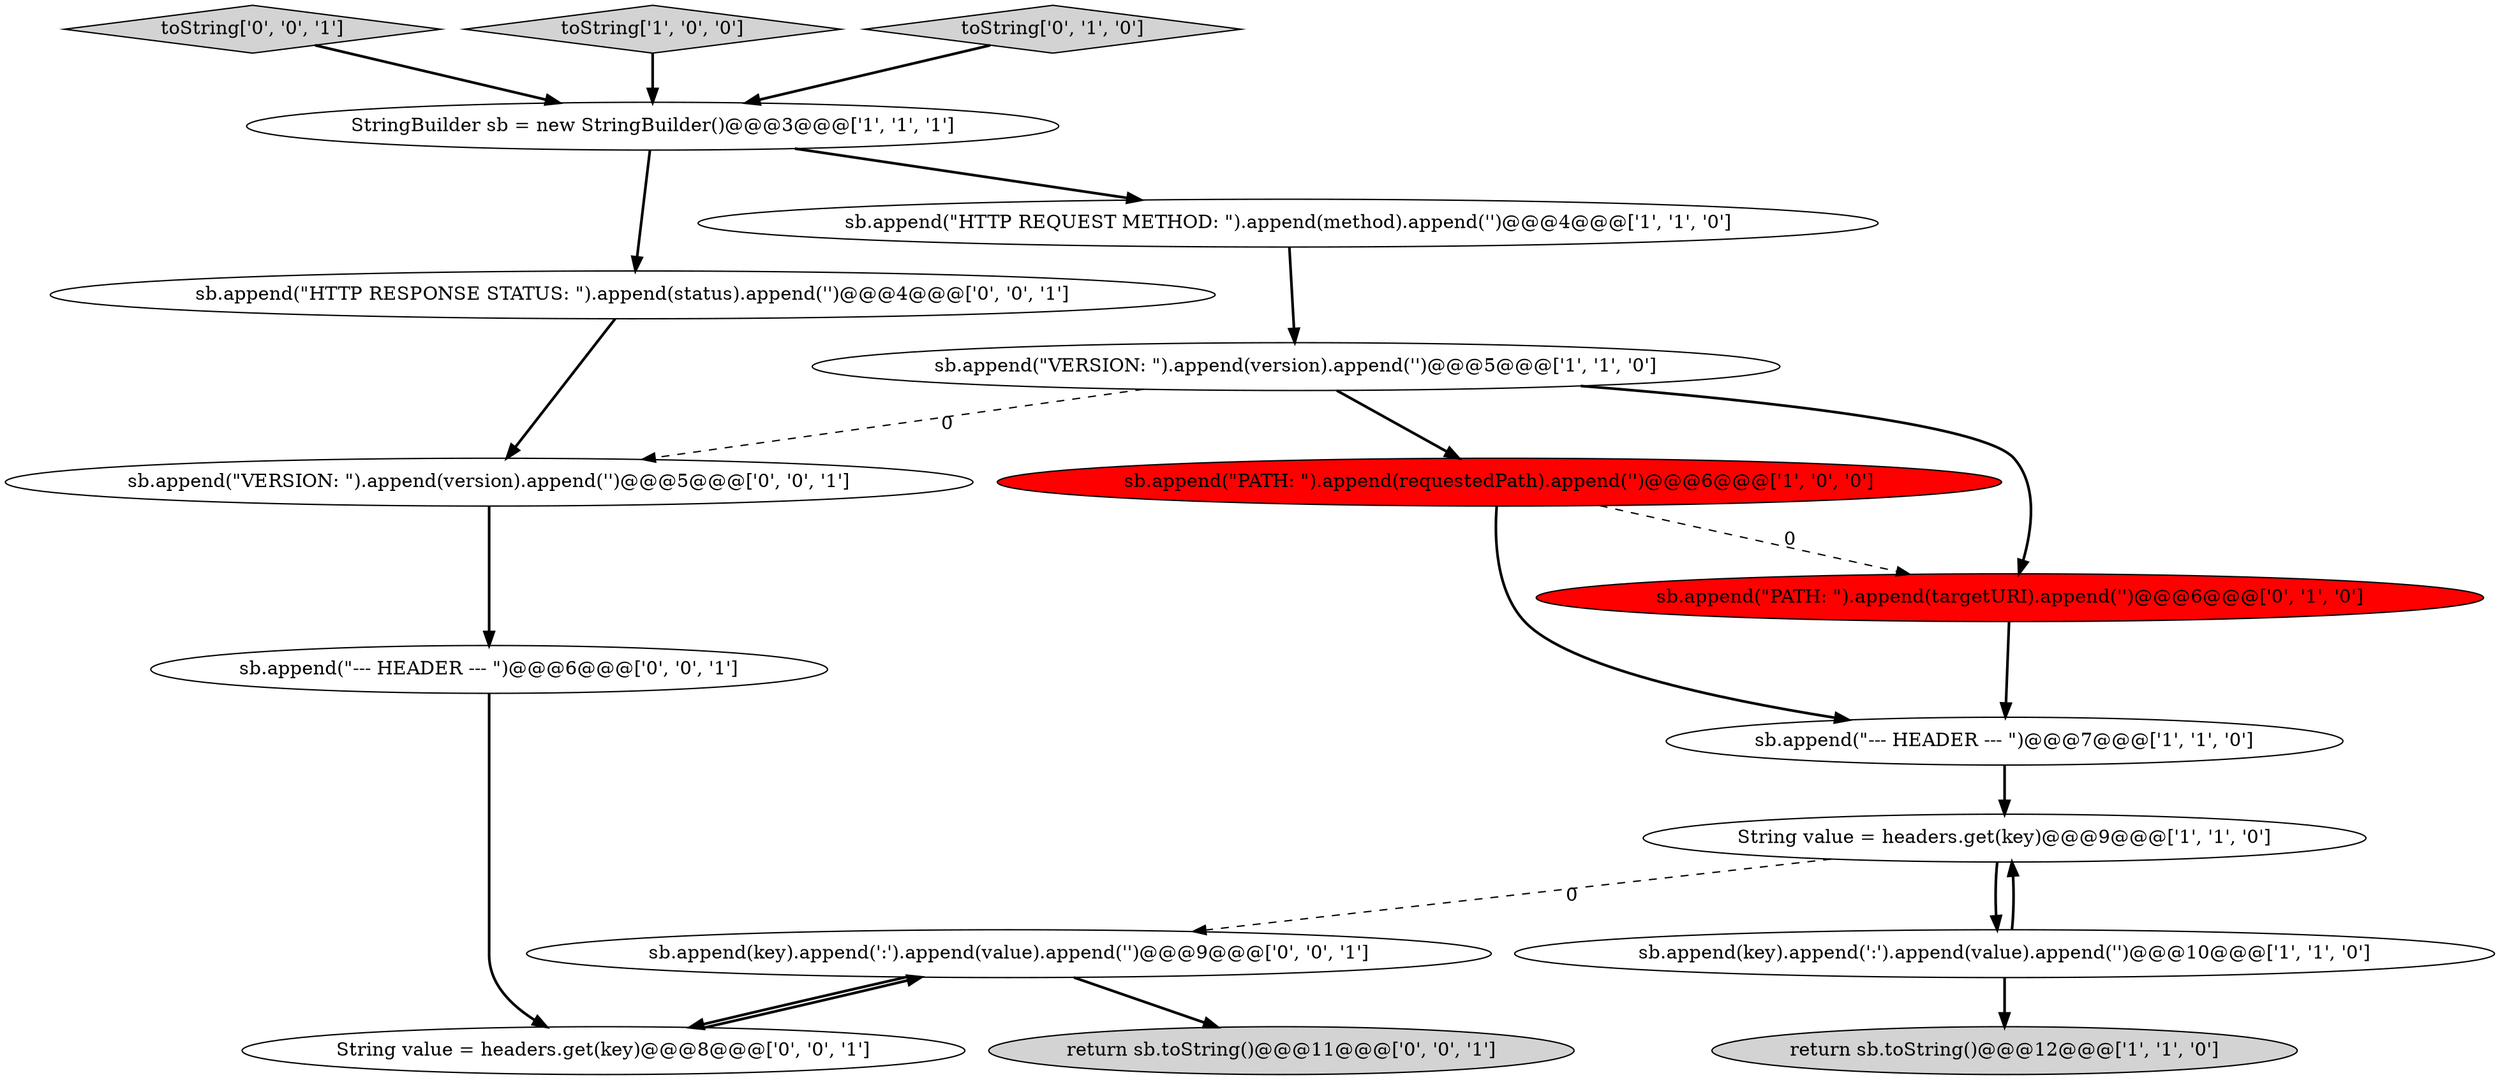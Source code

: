 digraph {
4 [style = filled, label = "String value = headers.get(key)@@@9@@@['1', '1', '0']", fillcolor = white, shape = ellipse image = "AAA0AAABBB1BBB"];
14 [style = filled, label = "toString['0', '0', '1']", fillcolor = lightgray, shape = diamond image = "AAA0AAABBB3BBB"];
12 [style = filled, label = "return sb.toString()@@@11@@@['0', '0', '1']", fillcolor = lightgray, shape = ellipse image = "AAA0AAABBB3BBB"];
7 [style = filled, label = "sb.append(\"PATH: \").append(requestedPath).append('')@@@6@@@['1', '0', '0']", fillcolor = red, shape = ellipse image = "AAA1AAABBB1BBB"];
1 [style = filled, label = "toString['1', '0', '0']", fillcolor = lightgray, shape = diamond image = "AAA0AAABBB1BBB"];
8 [style = filled, label = "sb.append(\"--- HEADER --- \")@@@7@@@['1', '1', '0']", fillcolor = white, shape = ellipse image = "AAA0AAABBB1BBB"];
2 [style = filled, label = "sb.append(\"HTTP REQUEST METHOD: \").append(method).append('')@@@4@@@['1', '1', '0']", fillcolor = white, shape = ellipse image = "AAA0AAABBB1BBB"];
0 [style = filled, label = "sb.append(key).append(':').append(value).append('')@@@10@@@['1', '1', '0']", fillcolor = white, shape = ellipse image = "AAA0AAABBB1BBB"];
3 [style = filled, label = "sb.append(\"VERSION: \").append(version).append('')@@@5@@@['1', '1', '0']", fillcolor = white, shape = ellipse image = "AAA0AAABBB1BBB"];
11 [style = filled, label = "sb.append(\"HTTP RESPONSE STATUS: \").append(status).append('')@@@4@@@['0', '0', '1']", fillcolor = white, shape = ellipse image = "AAA0AAABBB3BBB"];
13 [style = filled, label = "sb.append(\"VERSION: \").append(version).append('')@@@5@@@['0', '0', '1']", fillcolor = white, shape = ellipse image = "AAA0AAABBB3BBB"];
17 [style = filled, label = "sb.append(\"--- HEADER --- \")@@@6@@@['0', '0', '1']", fillcolor = white, shape = ellipse image = "AAA0AAABBB3BBB"];
5 [style = filled, label = "StringBuilder sb = new StringBuilder()@@@3@@@['1', '1', '1']", fillcolor = white, shape = ellipse image = "AAA0AAABBB1BBB"];
9 [style = filled, label = "sb.append(\"PATH: \").append(targetURI).append('')@@@6@@@['0', '1', '0']", fillcolor = red, shape = ellipse image = "AAA1AAABBB2BBB"];
16 [style = filled, label = "String value = headers.get(key)@@@8@@@['0', '0', '1']", fillcolor = white, shape = ellipse image = "AAA0AAABBB3BBB"];
15 [style = filled, label = "sb.append(key).append(':').append(value).append('')@@@9@@@['0', '0', '1']", fillcolor = white, shape = ellipse image = "AAA0AAABBB3BBB"];
10 [style = filled, label = "toString['0', '1', '0']", fillcolor = lightgray, shape = diamond image = "AAA0AAABBB2BBB"];
6 [style = filled, label = "return sb.toString()@@@12@@@['1', '1', '0']", fillcolor = lightgray, shape = ellipse image = "AAA0AAABBB1BBB"];
1->5 [style = bold, label=""];
16->15 [style = bold, label=""];
0->6 [style = bold, label=""];
2->3 [style = bold, label=""];
7->8 [style = bold, label=""];
9->8 [style = bold, label=""];
15->16 [style = bold, label=""];
3->13 [style = dashed, label="0"];
4->0 [style = bold, label=""];
3->9 [style = bold, label=""];
13->17 [style = bold, label=""];
5->2 [style = bold, label=""];
10->5 [style = bold, label=""];
3->7 [style = bold, label=""];
0->4 [style = bold, label=""];
7->9 [style = dashed, label="0"];
4->15 [style = dashed, label="0"];
11->13 [style = bold, label=""];
5->11 [style = bold, label=""];
15->12 [style = bold, label=""];
8->4 [style = bold, label=""];
17->16 [style = bold, label=""];
14->5 [style = bold, label=""];
}
